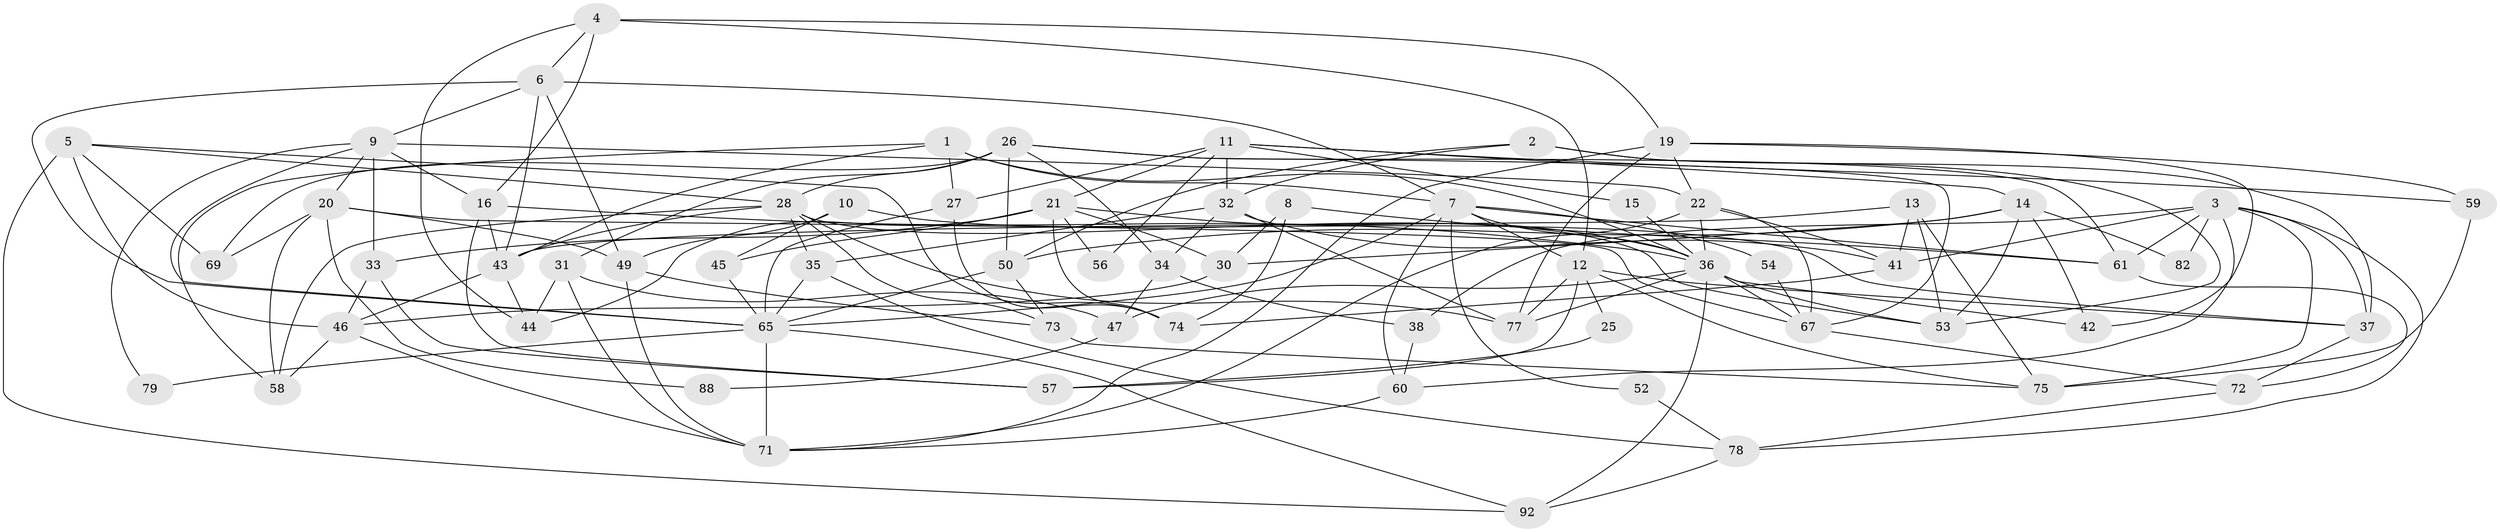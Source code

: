 // original degree distribution, {4: 0.3541666666666667, 2: 0.15625, 5: 0.13541666666666666, 3: 0.21875, 6: 0.0625, 8: 0.03125, 9: 0.010416666666666666, 7: 0.03125}
// Generated by graph-tools (version 1.1) at 2025/11/02/27/25 16:11:21]
// undirected, 65 vertices, 158 edges
graph export_dot {
graph [start="1"]
  node [color=gray90,style=filled];
  1 [super="+85"];
  2 [super="+39"];
  3 [super="+18"];
  4;
  5 [super="+62"];
  6 [super="+17"];
  7 [super="+81"];
  8;
  9 [super="+83"];
  10;
  11 [super="+23"];
  12 [super="+48"];
  13;
  14;
  15;
  16 [super="+95"];
  19 [super="+93"];
  20 [super="+29"];
  21 [super="+24"];
  22 [super="+68"];
  25;
  26 [super="+55"];
  27;
  28 [super="+51"];
  30 [super="+90"];
  31;
  32 [super="+96"];
  33;
  34;
  35;
  36 [super="+70"];
  37 [super="+40"];
  38;
  41 [super="+94"];
  42;
  43 [super="+84"];
  44;
  45;
  46 [super="+76"];
  47 [super="+87"];
  49;
  50 [super="+63"];
  52;
  53 [super="+86"];
  54;
  56;
  57;
  58;
  59;
  60;
  61 [super="+64"];
  65 [super="+66"];
  67;
  69;
  71 [super="+91"];
  72;
  73;
  74;
  75 [super="+80"];
  77;
  78 [super="+89"];
  79;
  82;
  88;
  92;
  1 -- 27;
  1 -- 7;
  1 -- 58;
  1 -- 43;
  1 -- 36;
  2 -- 37 [weight=2];
  2 -- 32;
  2 -- 53;
  2 -- 50;
  3 -- 78;
  3 -- 37;
  3 -- 38;
  3 -- 41;
  3 -- 75;
  3 -- 82;
  3 -- 60;
  3 -- 61;
  4 -- 12;
  4 -- 6;
  4 -- 44;
  4 -- 16;
  4 -- 19;
  5 -- 92;
  5 -- 74;
  5 -- 69;
  5 -- 28;
  5 -- 46;
  6 -- 7;
  6 -- 65;
  6 -- 9;
  6 -- 43;
  6 -- 49;
  7 -- 65;
  7 -- 52;
  7 -- 54;
  7 -- 60;
  7 -- 36;
  7 -- 61;
  7 -- 12;
  8 -- 61;
  8 -- 74;
  8 -- 30;
  9 -- 33;
  9 -- 16;
  9 -- 65;
  9 -- 20;
  9 -- 22;
  9 -- 79;
  10 -- 45;
  10 -- 49;
  10 -- 37;
  11 -- 27;
  11 -- 59;
  11 -- 21;
  11 -- 32;
  11 -- 56;
  11 -- 14;
  11 -- 15;
  12 -- 75;
  12 -- 57;
  12 -- 37;
  12 -- 25;
  12 -- 77;
  13 -- 43;
  13 -- 41;
  13 -- 53;
  13 -- 75;
  14 -- 42;
  14 -- 30;
  14 -- 53;
  14 -- 82;
  14 -- 50;
  15 -- 36;
  16 -- 57;
  16 -- 43;
  16 -- 36;
  19 -- 77;
  19 -- 59;
  19 -- 22;
  19 -- 42;
  19 -- 71;
  20 -- 67;
  20 -- 49;
  20 -- 69;
  20 -- 88;
  20 -- 58;
  21 -- 44;
  21 -- 30;
  21 -- 36;
  21 -- 56;
  21 -- 74;
  21 -- 45;
  21 -- 33;
  22 -- 67;
  22 -- 36;
  22 -- 41;
  22 -- 71;
  25 -- 57;
  26 -- 28;
  26 -- 31;
  26 -- 50;
  26 -- 61;
  26 -- 67;
  26 -- 34;
  26 -- 69;
  27 -- 74;
  27 -- 65;
  28 -- 58;
  28 -- 35;
  28 -- 77;
  28 -- 73;
  28 -- 43;
  28 -- 53;
  30 -- 46;
  31 -- 44;
  31 -- 47;
  31 -- 71;
  32 -- 34;
  32 -- 35;
  32 -- 77;
  32 -- 41;
  33 -- 57;
  33 -- 46;
  34 -- 38;
  34 -- 47;
  35 -- 78;
  35 -- 65;
  36 -- 42 [weight=2];
  36 -- 47;
  36 -- 77;
  36 -- 67;
  36 -- 92;
  36 -- 53;
  37 -- 72;
  38 -- 60;
  41 -- 74;
  43 -- 44;
  43 -- 46;
  45 -- 65;
  46 -- 58;
  46 -- 71;
  47 -- 88;
  49 -- 73;
  49 -- 71;
  50 -- 65;
  50 -- 73;
  52 -- 78 [weight=2];
  54 -- 67;
  59 -- 75;
  60 -- 71;
  61 -- 72;
  65 -- 92;
  65 -- 71;
  65 -- 79;
  67 -- 72;
  72 -- 78;
  73 -- 75;
  78 -- 92;
}

